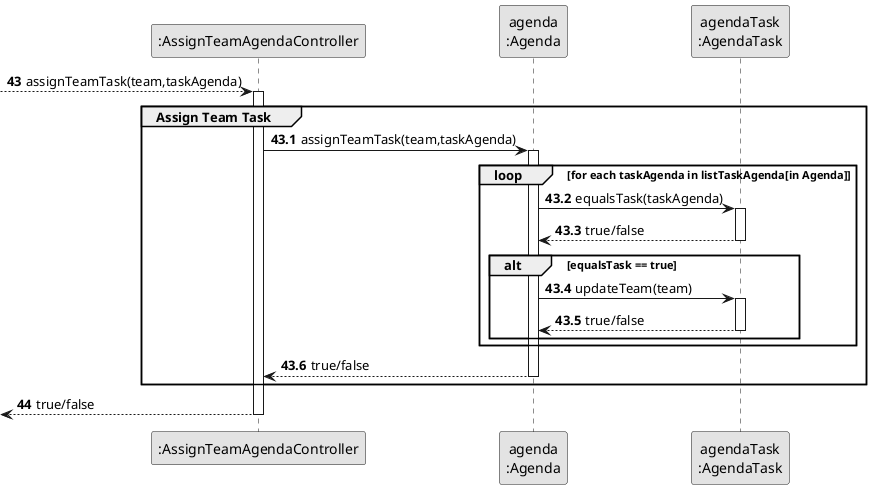@startuml
'https://plantuml.com/sequence-diagram
skinparam monochrome true
skinparam packageStyle rectangle
skinparam shadowing false

participant ":AssignTeamAgendaController" as CTRL
participant "agenda\n:Agenda" as AGENDA

participant "agendaTask\n:AgendaTask" as TASK

autonumber 43

--> CTRL : assignTeamTask(team,taskAgenda)

autonumber 43.1
group Assign Team Task

activate CTRL

CTRL -> AGENDA : assignTeamTask(team,taskAgenda)

activate AGENDA

loop for each taskAgenda in listTaskAgenda[in Agenda]

AGENDA -> TASK : equalsTask(taskAgenda)

activate TASK

TASK --> AGENDA : true/false

deactivate TASK

alt equalsTask == true

AGENDA -> TASK : updateTeam(team)

activate TASK

TASK --> AGENDA : true/false

deactivate TASK

end

end

AGENDA --> CTRL : true/false

deactivate AGENDA

end

autonumber 44

<--CTRL : true/false

deactivate CTRL
@enduml